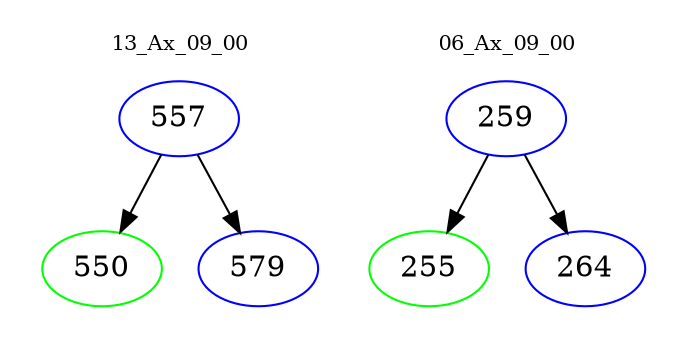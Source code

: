 digraph{
subgraph cluster_0 {
color = white
label = "13_Ax_09_00";
fontsize=10;
T0_557 [label="557", color="blue"]
T0_557 -> T0_550 [color="black"]
T0_550 [label="550", color="green"]
T0_557 -> T0_579 [color="black"]
T0_579 [label="579", color="blue"]
}
subgraph cluster_1 {
color = white
label = "06_Ax_09_00";
fontsize=10;
T1_259 [label="259", color="blue"]
T1_259 -> T1_255 [color="black"]
T1_255 [label="255", color="green"]
T1_259 -> T1_264 [color="black"]
T1_264 [label="264", color="blue"]
}
}
